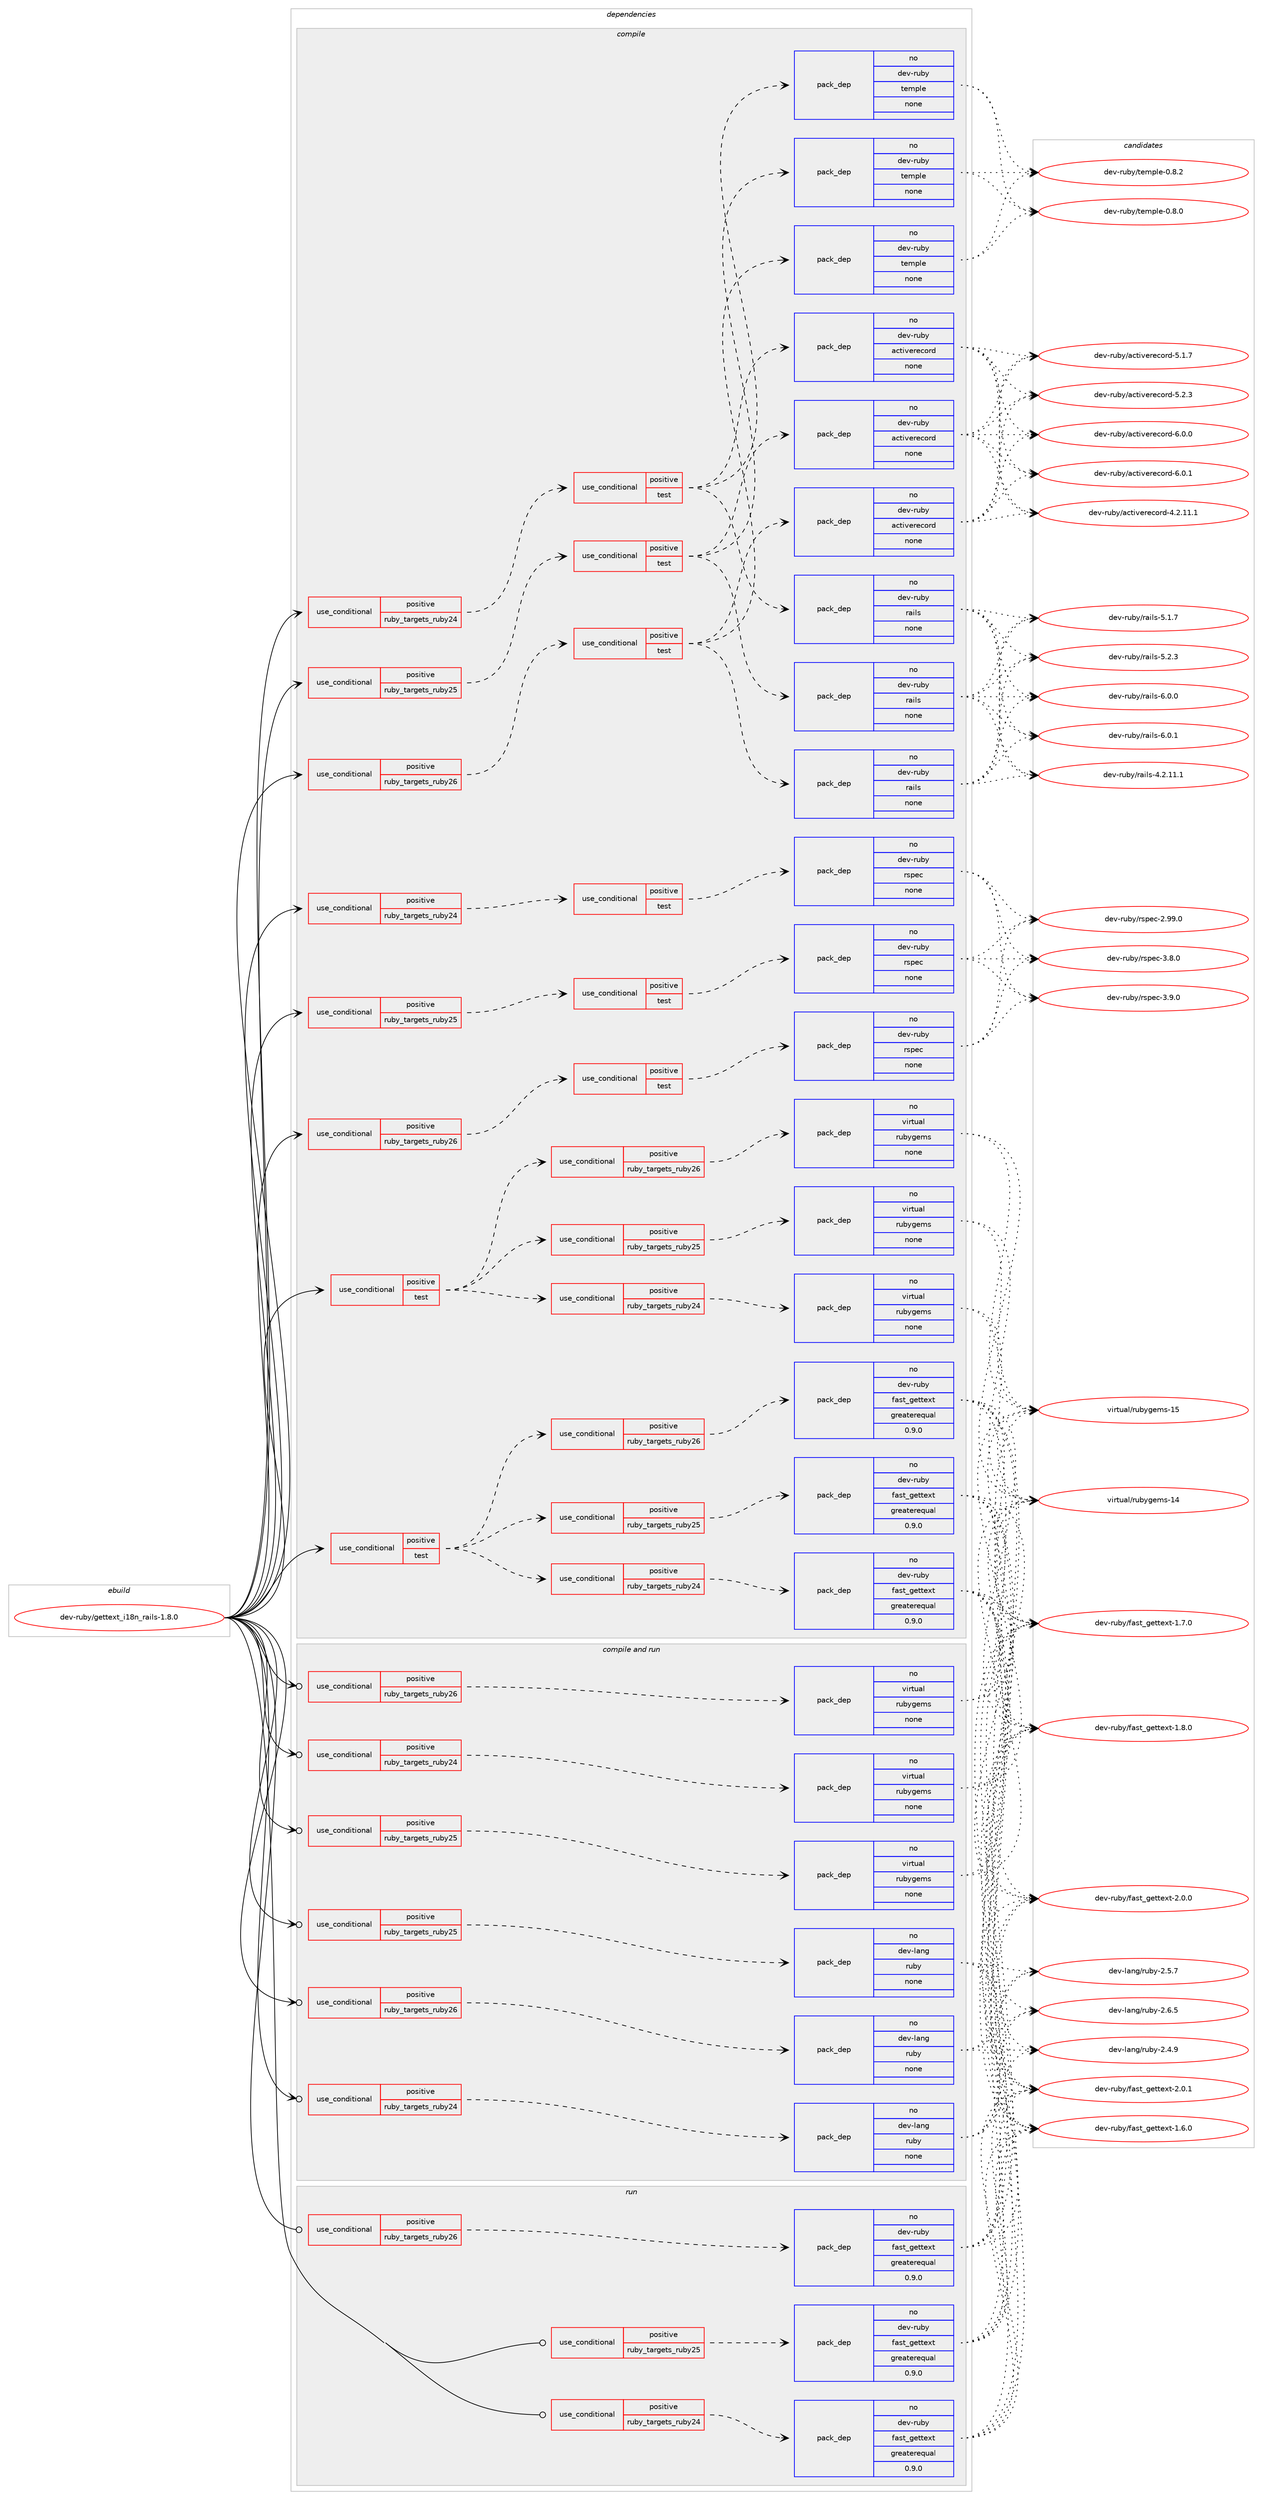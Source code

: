 digraph prolog {

# *************
# Graph options
# *************

newrank=true;
concentrate=true;
compound=true;
graph [rankdir=LR,fontname=Helvetica,fontsize=10,ranksep=1.5];#, ranksep=2.5, nodesep=0.2];
edge  [arrowhead=vee];
node  [fontname=Helvetica,fontsize=10];

# **********
# The ebuild
# **********

subgraph cluster_leftcol {
color=gray;
rank=same;
label=<<i>ebuild</i>>;
id [label="dev-ruby/gettext_i18n_rails-1.8.0", color=red, width=4, href="../dev-ruby/gettext_i18n_rails-1.8.0.svg"];
}

# ****************
# The dependencies
# ****************

subgraph cluster_midcol {
color=gray;
label=<<i>dependencies</i>>;
subgraph cluster_compile {
fillcolor="#eeeeee";
style=filled;
label=<<i>compile</i>>;
subgraph cond163811 {
dependency688033 [label=<<TABLE BORDER="0" CELLBORDER="1" CELLSPACING="0" CELLPADDING="4"><TR><TD ROWSPAN="3" CELLPADDING="10">use_conditional</TD></TR><TR><TD>positive</TD></TR><TR><TD>ruby_targets_ruby24</TD></TR></TABLE>>, shape=none, color=red];
subgraph cond163812 {
dependency688034 [label=<<TABLE BORDER="0" CELLBORDER="1" CELLSPACING="0" CELLPADDING="4"><TR><TD ROWSPAN="3" CELLPADDING="10">use_conditional</TD></TR><TR><TD>positive</TD></TR><TR><TD>test</TD></TR></TABLE>>, shape=none, color=red];
subgraph pack512255 {
dependency688035 [label=<<TABLE BORDER="0" CELLBORDER="1" CELLSPACING="0" CELLPADDING="4" WIDTH="220"><TR><TD ROWSPAN="6" CELLPADDING="30">pack_dep</TD></TR><TR><TD WIDTH="110">no</TD></TR><TR><TD>dev-ruby</TD></TR><TR><TD>rails</TD></TR><TR><TD>none</TD></TR><TR><TD></TD></TR></TABLE>>, shape=none, color=blue];
}
dependency688034:e -> dependency688035:w [weight=20,style="dashed",arrowhead="vee"];
subgraph pack512256 {
dependency688036 [label=<<TABLE BORDER="0" CELLBORDER="1" CELLSPACING="0" CELLPADDING="4" WIDTH="220"><TR><TD ROWSPAN="6" CELLPADDING="30">pack_dep</TD></TR><TR><TD WIDTH="110">no</TD></TR><TR><TD>dev-ruby</TD></TR><TR><TD>activerecord</TD></TR><TR><TD>none</TD></TR><TR><TD></TD></TR></TABLE>>, shape=none, color=blue];
}
dependency688034:e -> dependency688036:w [weight=20,style="dashed",arrowhead="vee"];
subgraph pack512257 {
dependency688037 [label=<<TABLE BORDER="0" CELLBORDER="1" CELLSPACING="0" CELLPADDING="4" WIDTH="220"><TR><TD ROWSPAN="6" CELLPADDING="30">pack_dep</TD></TR><TR><TD WIDTH="110">no</TD></TR><TR><TD>dev-ruby</TD></TR><TR><TD>temple</TD></TR><TR><TD>none</TD></TR><TR><TD></TD></TR></TABLE>>, shape=none, color=blue];
}
dependency688034:e -> dependency688037:w [weight=20,style="dashed",arrowhead="vee"];
}
dependency688033:e -> dependency688034:w [weight=20,style="dashed",arrowhead="vee"];
}
id:e -> dependency688033:w [weight=20,style="solid",arrowhead="vee"];
subgraph cond163813 {
dependency688038 [label=<<TABLE BORDER="0" CELLBORDER="1" CELLSPACING="0" CELLPADDING="4"><TR><TD ROWSPAN="3" CELLPADDING="10">use_conditional</TD></TR><TR><TD>positive</TD></TR><TR><TD>ruby_targets_ruby24</TD></TR></TABLE>>, shape=none, color=red];
subgraph cond163814 {
dependency688039 [label=<<TABLE BORDER="0" CELLBORDER="1" CELLSPACING="0" CELLPADDING="4"><TR><TD ROWSPAN="3" CELLPADDING="10">use_conditional</TD></TR><TR><TD>positive</TD></TR><TR><TD>test</TD></TR></TABLE>>, shape=none, color=red];
subgraph pack512258 {
dependency688040 [label=<<TABLE BORDER="0" CELLBORDER="1" CELLSPACING="0" CELLPADDING="4" WIDTH="220"><TR><TD ROWSPAN="6" CELLPADDING="30">pack_dep</TD></TR><TR><TD WIDTH="110">no</TD></TR><TR><TD>dev-ruby</TD></TR><TR><TD>rspec</TD></TR><TR><TD>none</TD></TR><TR><TD></TD></TR></TABLE>>, shape=none, color=blue];
}
dependency688039:e -> dependency688040:w [weight=20,style="dashed",arrowhead="vee"];
}
dependency688038:e -> dependency688039:w [weight=20,style="dashed",arrowhead="vee"];
}
id:e -> dependency688038:w [weight=20,style="solid",arrowhead="vee"];
subgraph cond163815 {
dependency688041 [label=<<TABLE BORDER="0" CELLBORDER="1" CELLSPACING="0" CELLPADDING="4"><TR><TD ROWSPAN="3" CELLPADDING="10">use_conditional</TD></TR><TR><TD>positive</TD></TR><TR><TD>ruby_targets_ruby25</TD></TR></TABLE>>, shape=none, color=red];
subgraph cond163816 {
dependency688042 [label=<<TABLE BORDER="0" CELLBORDER="1" CELLSPACING="0" CELLPADDING="4"><TR><TD ROWSPAN="3" CELLPADDING="10">use_conditional</TD></TR><TR><TD>positive</TD></TR><TR><TD>test</TD></TR></TABLE>>, shape=none, color=red];
subgraph pack512259 {
dependency688043 [label=<<TABLE BORDER="0" CELLBORDER="1" CELLSPACING="0" CELLPADDING="4" WIDTH="220"><TR><TD ROWSPAN="6" CELLPADDING="30">pack_dep</TD></TR><TR><TD WIDTH="110">no</TD></TR><TR><TD>dev-ruby</TD></TR><TR><TD>rails</TD></TR><TR><TD>none</TD></TR><TR><TD></TD></TR></TABLE>>, shape=none, color=blue];
}
dependency688042:e -> dependency688043:w [weight=20,style="dashed",arrowhead="vee"];
subgraph pack512260 {
dependency688044 [label=<<TABLE BORDER="0" CELLBORDER="1" CELLSPACING="0" CELLPADDING="4" WIDTH="220"><TR><TD ROWSPAN="6" CELLPADDING="30">pack_dep</TD></TR><TR><TD WIDTH="110">no</TD></TR><TR><TD>dev-ruby</TD></TR><TR><TD>activerecord</TD></TR><TR><TD>none</TD></TR><TR><TD></TD></TR></TABLE>>, shape=none, color=blue];
}
dependency688042:e -> dependency688044:w [weight=20,style="dashed",arrowhead="vee"];
subgraph pack512261 {
dependency688045 [label=<<TABLE BORDER="0" CELLBORDER="1" CELLSPACING="0" CELLPADDING="4" WIDTH="220"><TR><TD ROWSPAN="6" CELLPADDING="30">pack_dep</TD></TR><TR><TD WIDTH="110">no</TD></TR><TR><TD>dev-ruby</TD></TR><TR><TD>temple</TD></TR><TR><TD>none</TD></TR><TR><TD></TD></TR></TABLE>>, shape=none, color=blue];
}
dependency688042:e -> dependency688045:w [weight=20,style="dashed",arrowhead="vee"];
}
dependency688041:e -> dependency688042:w [weight=20,style="dashed",arrowhead="vee"];
}
id:e -> dependency688041:w [weight=20,style="solid",arrowhead="vee"];
subgraph cond163817 {
dependency688046 [label=<<TABLE BORDER="0" CELLBORDER="1" CELLSPACING="0" CELLPADDING="4"><TR><TD ROWSPAN="3" CELLPADDING="10">use_conditional</TD></TR><TR><TD>positive</TD></TR><TR><TD>ruby_targets_ruby25</TD></TR></TABLE>>, shape=none, color=red];
subgraph cond163818 {
dependency688047 [label=<<TABLE BORDER="0" CELLBORDER="1" CELLSPACING="0" CELLPADDING="4"><TR><TD ROWSPAN="3" CELLPADDING="10">use_conditional</TD></TR><TR><TD>positive</TD></TR><TR><TD>test</TD></TR></TABLE>>, shape=none, color=red];
subgraph pack512262 {
dependency688048 [label=<<TABLE BORDER="0" CELLBORDER="1" CELLSPACING="0" CELLPADDING="4" WIDTH="220"><TR><TD ROWSPAN="6" CELLPADDING="30">pack_dep</TD></TR><TR><TD WIDTH="110">no</TD></TR><TR><TD>dev-ruby</TD></TR><TR><TD>rspec</TD></TR><TR><TD>none</TD></TR><TR><TD></TD></TR></TABLE>>, shape=none, color=blue];
}
dependency688047:e -> dependency688048:w [weight=20,style="dashed",arrowhead="vee"];
}
dependency688046:e -> dependency688047:w [weight=20,style="dashed",arrowhead="vee"];
}
id:e -> dependency688046:w [weight=20,style="solid",arrowhead="vee"];
subgraph cond163819 {
dependency688049 [label=<<TABLE BORDER="0" CELLBORDER="1" CELLSPACING="0" CELLPADDING="4"><TR><TD ROWSPAN="3" CELLPADDING="10">use_conditional</TD></TR><TR><TD>positive</TD></TR><TR><TD>ruby_targets_ruby26</TD></TR></TABLE>>, shape=none, color=red];
subgraph cond163820 {
dependency688050 [label=<<TABLE BORDER="0" CELLBORDER="1" CELLSPACING="0" CELLPADDING="4"><TR><TD ROWSPAN="3" CELLPADDING="10">use_conditional</TD></TR><TR><TD>positive</TD></TR><TR><TD>test</TD></TR></TABLE>>, shape=none, color=red];
subgraph pack512263 {
dependency688051 [label=<<TABLE BORDER="0" CELLBORDER="1" CELLSPACING="0" CELLPADDING="4" WIDTH="220"><TR><TD ROWSPAN="6" CELLPADDING="30">pack_dep</TD></TR><TR><TD WIDTH="110">no</TD></TR><TR><TD>dev-ruby</TD></TR><TR><TD>rails</TD></TR><TR><TD>none</TD></TR><TR><TD></TD></TR></TABLE>>, shape=none, color=blue];
}
dependency688050:e -> dependency688051:w [weight=20,style="dashed",arrowhead="vee"];
subgraph pack512264 {
dependency688052 [label=<<TABLE BORDER="0" CELLBORDER="1" CELLSPACING="0" CELLPADDING="4" WIDTH="220"><TR><TD ROWSPAN="6" CELLPADDING="30">pack_dep</TD></TR><TR><TD WIDTH="110">no</TD></TR><TR><TD>dev-ruby</TD></TR><TR><TD>activerecord</TD></TR><TR><TD>none</TD></TR><TR><TD></TD></TR></TABLE>>, shape=none, color=blue];
}
dependency688050:e -> dependency688052:w [weight=20,style="dashed",arrowhead="vee"];
subgraph pack512265 {
dependency688053 [label=<<TABLE BORDER="0" CELLBORDER="1" CELLSPACING="0" CELLPADDING="4" WIDTH="220"><TR><TD ROWSPAN="6" CELLPADDING="30">pack_dep</TD></TR><TR><TD WIDTH="110">no</TD></TR><TR><TD>dev-ruby</TD></TR><TR><TD>temple</TD></TR><TR><TD>none</TD></TR><TR><TD></TD></TR></TABLE>>, shape=none, color=blue];
}
dependency688050:e -> dependency688053:w [weight=20,style="dashed",arrowhead="vee"];
}
dependency688049:e -> dependency688050:w [weight=20,style="dashed",arrowhead="vee"];
}
id:e -> dependency688049:w [weight=20,style="solid",arrowhead="vee"];
subgraph cond163821 {
dependency688054 [label=<<TABLE BORDER="0" CELLBORDER="1" CELLSPACING="0" CELLPADDING="4"><TR><TD ROWSPAN="3" CELLPADDING="10">use_conditional</TD></TR><TR><TD>positive</TD></TR><TR><TD>ruby_targets_ruby26</TD></TR></TABLE>>, shape=none, color=red];
subgraph cond163822 {
dependency688055 [label=<<TABLE BORDER="0" CELLBORDER="1" CELLSPACING="0" CELLPADDING="4"><TR><TD ROWSPAN="3" CELLPADDING="10">use_conditional</TD></TR><TR><TD>positive</TD></TR><TR><TD>test</TD></TR></TABLE>>, shape=none, color=red];
subgraph pack512266 {
dependency688056 [label=<<TABLE BORDER="0" CELLBORDER="1" CELLSPACING="0" CELLPADDING="4" WIDTH="220"><TR><TD ROWSPAN="6" CELLPADDING="30">pack_dep</TD></TR><TR><TD WIDTH="110">no</TD></TR><TR><TD>dev-ruby</TD></TR><TR><TD>rspec</TD></TR><TR><TD>none</TD></TR><TR><TD></TD></TR></TABLE>>, shape=none, color=blue];
}
dependency688055:e -> dependency688056:w [weight=20,style="dashed",arrowhead="vee"];
}
dependency688054:e -> dependency688055:w [weight=20,style="dashed",arrowhead="vee"];
}
id:e -> dependency688054:w [weight=20,style="solid",arrowhead="vee"];
subgraph cond163823 {
dependency688057 [label=<<TABLE BORDER="0" CELLBORDER="1" CELLSPACING="0" CELLPADDING="4"><TR><TD ROWSPAN="3" CELLPADDING="10">use_conditional</TD></TR><TR><TD>positive</TD></TR><TR><TD>test</TD></TR></TABLE>>, shape=none, color=red];
subgraph cond163824 {
dependency688058 [label=<<TABLE BORDER="0" CELLBORDER="1" CELLSPACING="0" CELLPADDING="4"><TR><TD ROWSPAN="3" CELLPADDING="10">use_conditional</TD></TR><TR><TD>positive</TD></TR><TR><TD>ruby_targets_ruby24</TD></TR></TABLE>>, shape=none, color=red];
subgraph pack512267 {
dependency688059 [label=<<TABLE BORDER="0" CELLBORDER="1" CELLSPACING="0" CELLPADDING="4" WIDTH="220"><TR><TD ROWSPAN="6" CELLPADDING="30">pack_dep</TD></TR><TR><TD WIDTH="110">no</TD></TR><TR><TD>dev-ruby</TD></TR><TR><TD>fast_gettext</TD></TR><TR><TD>greaterequal</TD></TR><TR><TD>0.9.0</TD></TR></TABLE>>, shape=none, color=blue];
}
dependency688058:e -> dependency688059:w [weight=20,style="dashed",arrowhead="vee"];
}
dependency688057:e -> dependency688058:w [weight=20,style="dashed",arrowhead="vee"];
subgraph cond163825 {
dependency688060 [label=<<TABLE BORDER="0" CELLBORDER="1" CELLSPACING="0" CELLPADDING="4"><TR><TD ROWSPAN="3" CELLPADDING="10">use_conditional</TD></TR><TR><TD>positive</TD></TR><TR><TD>ruby_targets_ruby25</TD></TR></TABLE>>, shape=none, color=red];
subgraph pack512268 {
dependency688061 [label=<<TABLE BORDER="0" CELLBORDER="1" CELLSPACING="0" CELLPADDING="4" WIDTH="220"><TR><TD ROWSPAN="6" CELLPADDING="30">pack_dep</TD></TR><TR><TD WIDTH="110">no</TD></TR><TR><TD>dev-ruby</TD></TR><TR><TD>fast_gettext</TD></TR><TR><TD>greaterequal</TD></TR><TR><TD>0.9.0</TD></TR></TABLE>>, shape=none, color=blue];
}
dependency688060:e -> dependency688061:w [weight=20,style="dashed",arrowhead="vee"];
}
dependency688057:e -> dependency688060:w [weight=20,style="dashed",arrowhead="vee"];
subgraph cond163826 {
dependency688062 [label=<<TABLE BORDER="0" CELLBORDER="1" CELLSPACING="0" CELLPADDING="4"><TR><TD ROWSPAN="3" CELLPADDING="10">use_conditional</TD></TR><TR><TD>positive</TD></TR><TR><TD>ruby_targets_ruby26</TD></TR></TABLE>>, shape=none, color=red];
subgraph pack512269 {
dependency688063 [label=<<TABLE BORDER="0" CELLBORDER="1" CELLSPACING="0" CELLPADDING="4" WIDTH="220"><TR><TD ROWSPAN="6" CELLPADDING="30">pack_dep</TD></TR><TR><TD WIDTH="110">no</TD></TR><TR><TD>dev-ruby</TD></TR><TR><TD>fast_gettext</TD></TR><TR><TD>greaterequal</TD></TR><TR><TD>0.9.0</TD></TR></TABLE>>, shape=none, color=blue];
}
dependency688062:e -> dependency688063:w [weight=20,style="dashed",arrowhead="vee"];
}
dependency688057:e -> dependency688062:w [weight=20,style="dashed",arrowhead="vee"];
}
id:e -> dependency688057:w [weight=20,style="solid",arrowhead="vee"];
subgraph cond163827 {
dependency688064 [label=<<TABLE BORDER="0" CELLBORDER="1" CELLSPACING="0" CELLPADDING="4"><TR><TD ROWSPAN="3" CELLPADDING="10">use_conditional</TD></TR><TR><TD>positive</TD></TR><TR><TD>test</TD></TR></TABLE>>, shape=none, color=red];
subgraph cond163828 {
dependency688065 [label=<<TABLE BORDER="0" CELLBORDER="1" CELLSPACING="0" CELLPADDING="4"><TR><TD ROWSPAN="3" CELLPADDING="10">use_conditional</TD></TR><TR><TD>positive</TD></TR><TR><TD>ruby_targets_ruby24</TD></TR></TABLE>>, shape=none, color=red];
subgraph pack512270 {
dependency688066 [label=<<TABLE BORDER="0" CELLBORDER="1" CELLSPACING="0" CELLPADDING="4" WIDTH="220"><TR><TD ROWSPAN="6" CELLPADDING="30">pack_dep</TD></TR><TR><TD WIDTH="110">no</TD></TR><TR><TD>virtual</TD></TR><TR><TD>rubygems</TD></TR><TR><TD>none</TD></TR><TR><TD></TD></TR></TABLE>>, shape=none, color=blue];
}
dependency688065:e -> dependency688066:w [weight=20,style="dashed",arrowhead="vee"];
}
dependency688064:e -> dependency688065:w [weight=20,style="dashed",arrowhead="vee"];
subgraph cond163829 {
dependency688067 [label=<<TABLE BORDER="0" CELLBORDER="1" CELLSPACING="0" CELLPADDING="4"><TR><TD ROWSPAN="3" CELLPADDING="10">use_conditional</TD></TR><TR><TD>positive</TD></TR><TR><TD>ruby_targets_ruby25</TD></TR></TABLE>>, shape=none, color=red];
subgraph pack512271 {
dependency688068 [label=<<TABLE BORDER="0" CELLBORDER="1" CELLSPACING="0" CELLPADDING="4" WIDTH="220"><TR><TD ROWSPAN="6" CELLPADDING="30">pack_dep</TD></TR><TR><TD WIDTH="110">no</TD></TR><TR><TD>virtual</TD></TR><TR><TD>rubygems</TD></TR><TR><TD>none</TD></TR><TR><TD></TD></TR></TABLE>>, shape=none, color=blue];
}
dependency688067:e -> dependency688068:w [weight=20,style="dashed",arrowhead="vee"];
}
dependency688064:e -> dependency688067:w [weight=20,style="dashed",arrowhead="vee"];
subgraph cond163830 {
dependency688069 [label=<<TABLE BORDER="0" CELLBORDER="1" CELLSPACING="0" CELLPADDING="4"><TR><TD ROWSPAN="3" CELLPADDING="10">use_conditional</TD></TR><TR><TD>positive</TD></TR><TR><TD>ruby_targets_ruby26</TD></TR></TABLE>>, shape=none, color=red];
subgraph pack512272 {
dependency688070 [label=<<TABLE BORDER="0" CELLBORDER="1" CELLSPACING="0" CELLPADDING="4" WIDTH="220"><TR><TD ROWSPAN="6" CELLPADDING="30">pack_dep</TD></TR><TR><TD WIDTH="110">no</TD></TR><TR><TD>virtual</TD></TR><TR><TD>rubygems</TD></TR><TR><TD>none</TD></TR><TR><TD></TD></TR></TABLE>>, shape=none, color=blue];
}
dependency688069:e -> dependency688070:w [weight=20,style="dashed",arrowhead="vee"];
}
dependency688064:e -> dependency688069:w [weight=20,style="dashed",arrowhead="vee"];
}
id:e -> dependency688064:w [weight=20,style="solid",arrowhead="vee"];
}
subgraph cluster_compileandrun {
fillcolor="#eeeeee";
style=filled;
label=<<i>compile and run</i>>;
subgraph cond163831 {
dependency688071 [label=<<TABLE BORDER="0" CELLBORDER="1" CELLSPACING="0" CELLPADDING="4"><TR><TD ROWSPAN="3" CELLPADDING="10">use_conditional</TD></TR><TR><TD>positive</TD></TR><TR><TD>ruby_targets_ruby24</TD></TR></TABLE>>, shape=none, color=red];
subgraph pack512273 {
dependency688072 [label=<<TABLE BORDER="0" CELLBORDER="1" CELLSPACING="0" CELLPADDING="4" WIDTH="220"><TR><TD ROWSPAN="6" CELLPADDING="30">pack_dep</TD></TR><TR><TD WIDTH="110">no</TD></TR><TR><TD>dev-lang</TD></TR><TR><TD>ruby</TD></TR><TR><TD>none</TD></TR><TR><TD></TD></TR></TABLE>>, shape=none, color=blue];
}
dependency688071:e -> dependency688072:w [weight=20,style="dashed",arrowhead="vee"];
}
id:e -> dependency688071:w [weight=20,style="solid",arrowhead="odotvee"];
subgraph cond163832 {
dependency688073 [label=<<TABLE BORDER="0" CELLBORDER="1" CELLSPACING="0" CELLPADDING="4"><TR><TD ROWSPAN="3" CELLPADDING="10">use_conditional</TD></TR><TR><TD>positive</TD></TR><TR><TD>ruby_targets_ruby24</TD></TR></TABLE>>, shape=none, color=red];
subgraph pack512274 {
dependency688074 [label=<<TABLE BORDER="0" CELLBORDER="1" CELLSPACING="0" CELLPADDING="4" WIDTH="220"><TR><TD ROWSPAN="6" CELLPADDING="30">pack_dep</TD></TR><TR><TD WIDTH="110">no</TD></TR><TR><TD>virtual</TD></TR><TR><TD>rubygems</TD></TR><TR><TD>none</TD></TR><TR><TD></TD></TR></TABLE>>, shape=none, color=blue];
}
dependency688073:e -> dependency688074:w [weight=20,style="dashed",arrowhead="vee"];
}
id:e -> dependency688073:w [weight=20,style="solid",arrowhead="odotvee"];
subgraph cond163833 {
dependency688075 [label=<<TABLE BORDER="0" CELLBORDER="1" CELLSPACING="0" CELLPADDING="4"><TR><TD ROWSPAN="3" CELLPADDING="10">use_conditional</TD></TR><TR><TD>positive</TD></TR><TR><TD>ruby_targets_ruby25</TD></TR></TABLE>>, shape=none, color=red];
subgraph pack512275 {
dependency688076 [label=<<TABLE BORDER="0" CELLBORDER="1" CELLSPACING="0" CELLPADDING="4" WIDTH="220"><TR><TD ROWSPAN="6" CELLPADDING="30">pack_dep</TD></TR><TR><TD WIDTH="110">no</TD></TR><TR><TD>dev-lang</TD></TR><TR><TD>ruby</TD></TR><TR><TD>none</TD></TR><TR><TD></TD></TR></TABLE>>, shape=none, color=blue];
}
dependency688075:e -> dependency688076:w [weight=20,style="dashed",arrowhead="vee"];
}
id:e -> dependency688075:w [weight=20,style="solid",arrowhead="odotvee"];
subgraph cond163834 {
dependency688077 [label=<<TABLE BORDER="0" CELLBORDER="1" CELLSPACING="0" CELLPADDING="4"><TR><TD ROWSPAN="3" CELLPADDING="10">use_conditional</TD></TR><TR><TD>positive</TD></TR><TR><TD>ruby_targets_ruby25</TD></TR></TABLE>>, shape=none, color=red];
subgraph pack512276 {
dependency688078 [label=<<TABLE BORDER="0" CELLBORDER="1" CELLSPACING="0" CELLPADDING="4" WIDTH="220"><TR><TD ROWSPAN="6" CELLPADDING="30">pack_dep</TD></TR><TR><TD WIDTH="110">no</TD></TR><TR><TD>virtual</TD></TR><TR><TD>rubygems</TD></TR><TR><TD>none</TD></TR><TR><TD></TD></TR></TABLE>>, shape=none, color=blue];
}
dependency688077:e -> dependency688078:w [weight=20,style="dashed",arrowhead="vee"];
}
id:e -> dependency688077:w [weight=20,style="solid",arrowhead="odotvee"];
subgraph cond163835 {
dependency688079 [label=<<TABLE BORDER="0" CELLBORDER="1" CELLSPACING="0" CELLPADDING="4"><TR><TD ROWSPAN="3" CELLPADDING="10">use_conditional</TD></TR><TR><TD>positive</TD></TR><TR><TD>ruby_targets_ruby26</TD></TR></TABLE>>, shape=none, color=red];
subgraph pack512277 {
dependency688080 [label=<<TABLE BORDER="0" CELLBORDER="1" CELLSPACING="0" CELLPADDING="4" WIDTH="220"><TR><TD ROWSPAN="6" CELLPADDING="30">pack_dep</TD></TR><TR><TD WIDTH="110">no</TD></TR><TR><TD>dev-lang</TD></TR><TR><TD>ruby</TD></TR><TR><TD>none</TD></TR><TR><TD></TD></TR></TABLE>>, shape=none, color=blue];
}
dependency688079:e -> dependency688080:w [weight=20,style="dashed",arrowhead="vee"];
}
id:e -> dependency688079:w [weight=20,style="solid",arrowhead="odotvee"];
subgraph cond163836 {
dependency688081 [label=<<TABLE BORDER="0" CELLBORDER="1" CELLSPACING="0" CELLPADDING="4"><TR><TD ROWSPAN="3" CELLPADDING="10">use_conditional</TD></TR><TR><TD>positive</TD></TR><TR><TD>ruby_targets_ruby26</TD></TR></TABLE>>, shape=none, color=red];
subgraph pack512278 {
dependency688082 [label=<<TABLE BORDER="0" CELLBORDER="1" CELLSPACING="0" CELLPADDING="4" WIDTH="220"><TR><TD ROWSPAN="6" CELLPADDING="30">pack_dep</TD></TR><TR><TD WIDTH="110">no</TD></TR><TR><TD>virtual</TD></TR><TR><TD>rubygems</TD></TR><TR><TD>none</TD></TR><TR><TD></TD></TR></TABLE>>, shape=none, color=blue];
}
dependency688081:e -> dependency688082:w [weight=20,style="dashed",arrowhead="vee"];
}
id:e -> dependency688081:w [weight=20,style="solid",arrowhead="odotvee"];
}
subgraph cluster_run {
fillcolor="#eeeeee";
style=filled;
label=<<i>run</i>>;
subgraph cond163837 {
dependency688083 [label=<<TABLE BORDER="0" CELLBORDER="1" CELLSPACING="0" CELLPADDING="4"><TR><TD ROWSPAN="3" CELLPADDING="10">use_conditional</TD></TR><TR><TD>positive</TD></TR><TR><TD>ruby_targets_ruby24</TD></TR></TABLE>>, shape=none, color=red];
subgraph pack512279 {
dependency688084 [label=<<TABLE BORDER="0" CELLBORDER="1" CELLSPACING="0" CELLPADDING="4" WIDTH="220"><TR><TD ROWSPAN="6" CELLPADDING="30">pack_dep</TD></TR><TR><TD WIDTH="110">no</TD></TR><TR><TD>dev-ruby</TD></TR><TR><TD>fast_gettext</TD></TR><TR><TD>greaterequal</TD></TR><TR><TD>0.9.0</TD></TR></TABLE>>, shape=none, color=blue];
}
dependency688083:e -> dependency688084:w [weight=20,style="dashed",arrowhead="vee"];
}
id:e -> dependency688083:w [weight=20,style="solid",arrowhead="odot"];
subgraph cond163838 {
dependency688085 [label=<<TABLE BORDER="0" CELLBORDER="1" CELLSPACING="0" CELLPADDING="4"><TR><TD ROWSPAN="3" CELLPADDING="10">use_conditional</TD></TR><TR><TD>positive</TD></TR><TR><TD>ruby_targets_ruby25</TD></TR></TABLE>>, shape=none, color=red];
subgraph pack512280 {
dependency688086 [label=<<TABLE BORDER="0" CELLBORDER="1" CELLSPACING="0" CELLPADDING="4" WIDTH="220"><TR><TD ROWSPAN="6" CELLPADDING="30">pack_dep</TD></TR><TR><TD WIDTH="110">no</TD></TR><TR><TD>dev-ruby</TD></TR><TR><TD>fast_gettext</TD></TR><TR><TD>greaterequal</TD></TR><TR><TD>0.9.0</TD></TR></TABLE>>, shape=none, color=blue];
}
dependency688085:e -> dependency688086:w [weight=20,style="dashed",arrowhead="vee"];
}
id:e -> dependency688085:w [weight=20,style="solid",arrowhead="odot"];
subgraph cond163839 {
dependency688087 [label=<<TABLE BORDER="0" CELLBORDER="1" CELLSPACING="0" CELLPADDING="4"><TR><TD ROWSPAN="3" CELLPADDING="10">use_conditional</TD></TR><TR><TD>positive</TD></TR><TR><TD>ruby_targets_ruby26</TD></TR></TABLE>>, shape=none, color=red];
subgraph pack512281 {
dependency688088 [label=<<TABLE BORDER="0" CELLBORDER="1" CELLSPACING="0" CELLPADDING="4" WIDTH="220"><TR><TD ROWSPAN="6" CELLPADDING="30">pack_dep</TD></TR><TR><TD WIDTH="110">no</TD></TR><TR><TD>dev-ruby</TD></TR><TR><TD>fast_gettext</TD></TR><TR><TD>greaterequal</TD></TR><TR><TD>0.9.0</TD></TR></TABLE>>, shape=none, color=blue];
}
dependency688087:e -> dependency688088:w [weight=20,style="dashed",arrowhead="vee"];
}
id:e -> dependency688087:w [weight=20,style="solid",arrowhead="odot"];
}
}

# **************
# The candidates
# **************

subgraph cluster_choices {
rank=same;
color=gray;
label=<<i>candidates</i>>;

subgraph choice512255 {
color=black;
nodesep=1;
choice10010111845114117981214711497105108115455246504649494649 [label="dev-ruby/rails-4.2.11.1", color=red, width=4,href="../dev-ruby/rails-4.2.11.1.svg"];
choice10010111845114117981214711497105108115455346494655 [label="dev-ruby/rails-5.1.7", color=red, width=4,href="../dev-ruby/rails-5.1.7.svg"];
choice10010111845114117981214711497105108115455346504651 [label="dev-ruby/rails-5.2.3", color=red, width=4,href="../dev-ruby/rails-5.2.3.svg"];
choice10010111845114117981214711497105108115455446484648 [label="dev-ruby/rails-6.0.0", color=red, width=4,href="../dev-ruby/rails-6.0.0.svg"];
choice10010111845114117981214711497105108115455446484649 [label="dev-ruby/rails-6.0.1", color=red, width=4,href="../dev-ruby/rails-6.0.1.svg"];
dependency688035:e -> choice10010111845114117981214711497105108115455246504649494649:w [style=dotted,weight="100"];
dependency688035:e -> choice10010111845114117981214711497105108115455346494655:w [style=dotted,weight="100"];
dependency688035:e -> choice10010111845114117981214711497105108115455346504651:w [style=dotted,weight="100"];
dependency688035:e -> choice10010111845114117981214711497105108115455446484648:w [style=dotted,weight="100"];
dependency688035:e -> choice10010111845114117981214711497105108115455446484649:w [style=dotted,weight="100"];
}
subgraph choice512256 {
color=black;
nodesep=1;
choice100101118451141179812147979911610511810111410199111114100455246504649494649 [label="dev-ruby/activerecord-4.2.11.1", color=red, width=4,href="../dev-ruby/activerecord-4.2.11.1.svg"];
choice100101118451141179812147979911610511810111410199111114100455346494655 [label="dev-ruby/activerecord-5.1.7", color=red, width=4,href="../dev-ruby/activerecord-5.1.7.svg"];
choice100101118451141179812147979911610511810111410199111114100455346504651 [label="dev-ruby/activerecord-5.2.3", color=red, width=4,href="../dev-ruby/activerecord-5.2.3.svg"];
choice100101118451141179812147979911610511810111410199111114100455446484648 [label="dev-ruby/activerecord-6.0.0", color=red, width=4,href="../dev-ruby/activerecord-6.0.0.svg"];
choice100101118451141179812147979911610511810111410199111114100455446484649 [label="dev-ruby/activerecord-6.0.1", color=red, width=4,href="../dev-ruby/activerecord-6.0.1.svg"];
dependency688036:e -> choice100101118451141179812147979911610511810111410199111114100455246504649494649:w [style=dotted,weight="100"];
dependency688036:e -> choice100101118451141179812147979911610511810111410199111114100455346494655:w [style=dotted,weight="100"];
dependency688036:e -> choice100101118451141179812147979911610511810111410199111114100455346504651:w [style=dotted,weight="100"];
dependency688036:e -> choice100101118451141179812147979911610511810111410199111114100455446484648:w [style=dotted,weight="100"];
dependency688036:e -> choice100101118451141179812147979911610511810111410199111114100455446484649:w [style=dotted,weight="100"];
}
subgraph choice512257 {
color=black;
nodesep=1;
choice100101118451141179812147116101109112108101454846564648 [label="dev-ruby/temple-0.8.0", color=red, width=4,href="../dev-ruby/temple-0.8.0.svg"];
choice100101118451141179812147116101109112108101454846564650 [label="dev-ruby/temple-0.8.2", color=red, width=4,href="../dev-ruby/temple-0.8.2.svg"];
dependency688037:e -> choice100101118451141179812147116101109112108101454846564648:w [style=dotted,weight="100"];
dependency688037:e -> choice100101118451141179812147116101109112108101454846564650:w [style=dotted,weight="100"];
}
subgraph choice512258 {
color=black;
nodesep=1;
choice1001011184511411798121471141151121019945504657574648 [label="dev-ruby/rspec-2.99.0", color=red, width=4,href="../dev-ruby/rspec-2.99.0.svg"];
choice10010111845114117981214711411511210199455146564648 [label="dev-ruby/rspec-3.8.0", color=red, width=4,href="../dev-ruby/rspec-3.8.0.svg"];
choice10010111845114117981214711411511210199455146574648 [label="dev-ruby/rspec-3.9.0", color=red, width=4,href="../dev-ruby/rspec-3.9.0.svg"];
dependency688040:e -> choice1001011184511411798121471141151121019945504657574648:w [style=dotted,weight="100"];
dependency688040:e -> choice10010111845114117981214711411511210199455146564648:w [style=dotted,weight="100"];
dependency688040:e -> choice10010111845114117981214711411511210199455146574648:w [style=dotted,weight="100"];
}
subgraph choice512259 {
color=black;
nodesep=1;
choice10010111845114117981214711497105108115455246504649494649 [label="dev-ruby/rails-4.2.11.1", color=red, width=4,href="../dev-ruby/rails-4.2.11.1.svg"];
choice10010111845114117981214711497105108115455346494655 [label="dev-ruby/rails-5.1.7", color=red, width=4,href="../dev-ruby/rails-5.1.7.svg"];
choice10010111845114117981214711497105108115455346504651 [label="dev-ruby/rails-5.2.3", color=red, width=4,href="../dev-ruby/rails-5.2.3.svg"];
choice10010111845114117981214711497105108115455446484648 [label="dev-ruby/rails-6.0.0", color=red, width=4,href="../dev-ruby/rails-6.0.0.svg"];
choice10010111845114117981214711497105108115455446484649 [label="dev-ruby/rails-6.0.1", color=red, width=4,href="../dev-ruby/rails-6.0.1.svg"];
dependency688043:e -> choice10010111845114117981214711497105108115455246504649494649:w [style=dotted,weight="100"];
dependency688043:e -> choice10010111845114117981214711497105108115455346494655:w [style=dotted,weight="100"];
dependency688043:e -> choice10010111845114117981214711497105108115455346504651:w [style=dotted,weight="100"];
dependency688043:e -> choice10010111845114117981214711497105108115455446484648:w [style=dotted,weight="100"];
dependency688043:e -> choice10010111845114117981214711497105108115455446484649:w [style=dotted,weight="100"];
}
subgraph choice512260 {
color=black;
nodesep=1;
choice100101118451141179812147979911610511810111410199111114100455246504649494649 [label="dev-ruby/activerecord-4.2.11.1", color=red, width=4,href="../dev-ruby/activerecord-4.2.11.1.svg"];
choice100101118451141179812147979911610511810111410199111114100455346494655 [label="dev-ruby/activerecord-5.1.7", color=red, width=4,href="../dev-ruby/activerecord-5.1.7.svg"];
choice100101118451141179812147979911610511810111410199111114100455346504651 [label="dev-ruby/activerecord-5.2.3", color=red, width=4,href="../dev-ruby/activerecord-5.2.3.svg"];
choice100101118451141179812147979911610511810111410199111114100455446484648 [label="dev-ruby/activerecord-6.0.0", color=red, width=4,href="../dev-ruby/activerecord-6.0.0.svg"];
choice100101118451141179812147979911610511810111410199111114100455446484649 [label="dev-ruby/activerecord-6.0.1", color=red, width=4,href="../dev-ruby/activerecord-6.0.1.svg"];
dependency688044:e -> choice100101118451141179812147979911610511810111410199111114100455246504649494649:w [style=dotted,weight="100"];
dependency688044:e -> choice100101118451141179812147979911610511810111410199111114100455346494655:w [style=dotted,weight="100"];
dependency688044:e -> choice100101118451141179812147979911610511810111410199111114100455346504651:w [style=dotted,weight="100"];
dependency688044:e -> choice100101118451141179812147979911610511810111410199111114100455446484648:w [style=dotted,weight="100"];
dependency688044:e -> choice100101118451141179812147979911610511810111410199111114100455446484649:w [style=dotted,weight="100"];
}
subgraph choice512261 {
color=black;
nodesep=1;
choice100101118451141179812147116101109112108101454846564648 [label="dev-ruby/temple-0.8.0", color=red, width=4,href="../dev-ruby/temple-0.8.0.svg"];
choice100101118451141179812147116101109112108101454846564650 [label="dev-ruby/temple-0.8.2", color=red, width=4,href="../dev-ruby/temple-0.8.2.svg"];
dependency688045:e -> choice100101118451141179812147116101109112108101454846564648:w [style=dotted,weight="100"];
dependency688045:e -> choice100101118451141179812147116101109112108101454846564650:w [style=dotted,weight="100"];
}
subgraph choice512262 {
color=black;
nodesep=1;
choice1001011184511411798121471141151121019945504657574648 [label="dev-ruby/rspec-2.99.0", color=red, width=4,href="../dev-ruby/rspec-2.99.0.svg"];
choice10010111845114117981214711411511210199455146564648 [label="dev-ruby/rspec-3.8.0", color=red, width=4,href="../dev-ruby/rspec-3.8.0.svg"];
choice10010111845114117981214711411511210199455146574648 [label="dev-ruby/rspec-3.9.0", color=red, width=4,href="../dev-ruby/rspec-3.9.0.svg"];
dependency688048:e -> choice1001011184511411798121471141151121019945504657574648:w [style=dotted,weight="100"];
dependency688048:e -> choice10010111845114117981214711411511210199455146564648:w [style=dotted,weight="100"];
dependency688048:e -> choice10010111845114117981214711411511210199455146574648:w [style=dotted,weight="100"];
}
subgraph choice512263 {
color=black;
nodesep=1;
choice10010111845114117981214711497105108115455246504649494649 [label="dev-ruby/rails-4.2.11.1", color=red, width=4,href="../dev-ruby/rails-4.2.11.1.svg"];
choice10010111845114117981214711497105108115455346494655 [label="dev-ruby/rails-5.1.7", color=red, width=4,href="../dev-ruby/rails-5.1.7.svg"];
choice10010111845114117981214711497105108115455346504651 [label="dev-ruby/rails-5.2.3", color=red, width=4,href="../dev-ruby/rails-5.2.3.svg"];
choice10010111845114117981214711497105108115455446484648 [label="dev-ruby/rails-6.0.0", color=red, width=4,href="../dev-ruby/rails-6.0.0.svg"];
choice10010111845114117981214711497105108115455446484649 [label="dev-ruby/rails-6.0.1", color=red, width=4,href="../dev-ruby/rails-6.0.1.svg"];
dependency688051:e -> choice10010111845114117981214711497105108115455246504649494649:w [style=dotted,weight="100"];
dependency688051:e -> choice10010111845114117981214711497105108115455346494655:w [style=dotted,weight="100"];
dependency688051:e -> choice10010111845114117981214711497105108115455346504651:w [style=dotted,weight="100"];
dependency688051:e -> choice10010111845114117981214711497105108115455446484648:w [style=dotted,weight="100"];
dependency688051:e -> choice10010111845114117981214711497105108115455446484649:w [style=dotted,weight="100"];
}
subgraph choice512264 {
color=black;
nodesep=1;
choice100101118451141179812147979911610511810111410199111114100455246504649494649 [label="dev-ruby/activerecord-4.2.11.1", color=red, width=4,href="../dev-ruby/activerecord-4.2.11.1.svg"];
choice100101118451141179812147979911610511810111410199111114100455346494655 [label="dev-ruby/activerecord-5.1.7", color=red, width=4,href="../dev-ruby/activerecord-5.1.7.svg"];
choice100101118451141179812147979911610511810111410199111114100455346504651 [label="dev-ruby/activerecord-5.2.3", color=red, width=4,href="../dev-ruby/activerecord-5.2.3.svg"];
choice100101118451141179812147979911610511810111410199111114100455446484648 [label="dev-ruby/activerecord-6.0.0", color=red, width=4,href="../dev-ruby/activerecord-6.0.0.svg"];
choice100101118451141179812147979911610511810111410199111114100455446484649 [label="dev-ruby/activerecord-6.0.1", color=red, width=4,href="../dev-ruby/activerecord-6.0.1.svg"];
dependency688052:e -> choice100101118451141179812147979911610511810111410199111114100455246504649494649:w [style=dotted,weight="100"];
dependency688052:e -> choice100101118451141179812147979911610511810111410199111114100455346494655:w [style=dotted,weight="100"];
dependency688052:e -> choice100101118451141179812147979911610511810111410199111114100455346504651:w [style=dotted,weight="100"];
dependency688052:e -> choice100101118451141179812147979911610511810111410199111114100455446484648:w [style=dotted,weight="100"];
dependency688052:e -> choice100101118451141179812147979911610511810111410199111114100455446484649:w [style=dotted,weight="100"];
}
subgraph choice512265 {
color=black;
nodesep=1;
choice100101118451141179812147116101109112108101454846564648 [label="dev-ruby/temple-0.8.0", color=red, width=4,href="../dev-ruby/temple-0.8.0.svg"];
choice100101118451141179812147116101109112108101454846564650 [label="dev-ruby/temple-0.8.2", color=red, width=4,href="../dev-ruby/temple-0.8.2.svg"];
dependency688053:e -> choice100101118451141179812147116101109112108101454846564648:w [style=dotted,weight="100"];
dependency688053:e -> choice100101118451141179812147116101109112108101454846564650:w [style=dotted,weight="100"];
}
subgraph choice512266 {
color=black;
nodesep=1;
choice1001011184511411798121471141151121019945504657574648 [label="dev-ruby/rspec-2.99.0", color=red, width=4,href="../dev-ruby/rspec-2.99.0.svg"];
choice10010111845114117981214711411511210199455146564648 [label="dev-ruby/rspec-3.8.0", color=red, width=4,href="../dev-ruby/rspec-3.8.0.svg"];
choice10010111845114117981214711411511210199455146574648 [label="dev-ruby/rspec-3.9.0", color=red, width=4,href="../dev-ruby/rspec-3.9.0.svg"];
dependency688056:e -> choice1001011184511411798121471141151121019945504657574648:w [style=dotted,weight="100"];
dependency688056:e -> choice10010111845114117981214711411511210199455146564648:w [style=dotted,weight="100"];
dependency688056:e -> choice10010111845114117981214711411511210199455146574648:w [style=dotted,weight="100"];
}
subgraph choice512267 {
color=black;
nodesep=1;
choice1001011184511411798121471029711511695103101116116101120116454946544648 [label="dev-ruby/fast_gettext-1.6.0", color=red, width=4,href="../dev-ruby/fast_gettext-1.6.0.svg"];
choice1001011184511411798121471029711511695103101116116101120116454946554648 [label="dev-ruby/fast_gettext-1.7.0", color=red, width=4,href="../dev-ruby/fast_gettext-1.7.0.svg"];
choice1001011184511411798121471029711511695103101116116101120116454946564648 [label="dev-ruby/fast_gettext-1.8.0", color=red, width=4,href="../dev-ruby/fast_gettext-1.8.0.svg"];
choice1001011184511411798121471029711511695103101116116101120116455046484648 [label="dev-ruby/fast_gettext-2.0.0", color=red, width=4,href="../dev-ruby/fast_gettext-2.0.0.svg"];
choice1001011184511411798121471029711511695103101116116101120116455046484649 [label="dev-ruby/fast_gettext-2.0.1", color=red, width=4,href="../dev-ruby/fast_gettext-2.0.1.svg"];
dependency688059:e -> choice1001011184511411798121471029711511695103101116116101120116454946544648:w [style=dotted,weight="100"];
dependency688059:e -> choice1001011184511411798121471029711511695103101116116101120116454946554648:w [style=dotted,weight="100"];
dependency688059:e -> choice1001011184511411798121471029711511695103101116116101120116454946564648:w [style=dotted,weight="100"];
dependency688059:e -> choice1001011184511411798121471029711511695103101116116101120116455046484648:w [style=dotted,weight="100"];
dependency688059:e -> choice1001011184511411798121471029711511695103101116116101120116455046484649:w [style=dotted,weight="100"];
}
subgraph choice512268 {
color=black;
nodesep=1;
choice1001011184511411798121471029711511695103101116116101120116454946544648 [label="dev-ruby/fast_gettext-1.6.0", color=red, width=4,href="../dev-ruby/fast_gettext-1.6.0.svg"];
choice1001011184511411798121471029711511695103101116116101120116454946554648 [label="dev-ruby/fast_gettext-1.7.0", color=red, width=4,href="../dev-ruby/fast_gettext-1.7.0.svg"];
choice1001011184511411798121471029711511695103101116116101120116454946564648 [label="dev-ruby/fast_gettext-1.8.0", color=red, width=4,href="../dev-ruby/fast_gettext-1.8.0.svg"];
choice1001011184511411798121471029711511695103101116116101120116455046484648 [label="dev-ruby/fast_gettext-2.0.0", color=red, width=4,href="../dev-ruby/fast_gettext-2.0.0.svg"];
choice1001011184511411798121471029711511695103101116116101120116455046484649 [label="dev-ruby/fast_gettext-2.0.1", color=red, width=4,href="../dev-ruby/fast_gettext-2.0.1.svg"];
dependency688061:e -> choice1001011184511411798121471029711511695103101116116101120116454946544648:w [style=dotted,weight="100"];
dependency688061:e -> choice1001011184511411798121471029711511695103101116116101120116454946554648:w [style=dotted,weight="100"];
dependency688061:e -> choice1001011184511411798121471029711511695103101116116101120116454946564648:w [style=dotted,weight="100"];
dependency688061:e -> choice1001011184511411798121471029711511695103101116116101120116455046484648:w [style=dotted,weight="100"];
dependency688061:e -> choice1001011184511411798121471029711511695103101116116101120116455046484649:w [style=dotted,weight="100"];
}
subgraph choice512269 {
color=black;
nodesep=1;
choice1001011184511411798121471029711511695103101116116101120116454946544648 [label="dev-ruby/fast_gettext-1.6.0", color=red, width=4,href="../dev-ruby/fast_gettext-1.6.0.svg"];
choice1001011184511411798121471029711511695103101116116101120116454946554648 [label="dev-ruby/fast_gettext-1.7.0", color=red, width=4,href="../dev-ruby/fast_gettext-1.7.0.svg"];
choice1001011184511411798121471029711511695103101116116101120116454946564648 [label="dev-ruby/fast_gettext-1.8.0", color=red, width=4,href="../dev-ruby/fast_gettext-1.8.0.svg"];
choice1001011184511411798121471029711511695103101116116101120116455046484648 [label="dev-ruby/fast_gettext-2.0.0", color=red, width=4,href="../dev-ruby/fast_gettext-2.0.0.svg"];
choice1001011184511411798121471029711511695103101116116101120116455046484649 [label="dev-ruby/fast_gettext-2.0.1", color=red, width=4,href="../dev-ruby/fast_gettext-2.0.1.svg"];
dependency688063:e -> choice1001011184511411798121471029711511695103101116116101120116454946544648:w [style=dotted,weight="100"];
dependency688063:e -> choice1001011184511411798121471029711511695103101116116101120116454946554648:w [style=dotted,weight="100"];
dependency688063:e -> choice1001011184511411798121471029711511695103101116116101120116454946564648:w [style=dotted,weight="100"];
dependency688063:e -> choice1001011184511411798121471029711511695103101116116101120116455046484648:w [style=dotted,weight="100"];
dependency688063:e -> choice1001011184511411798121471029711511695103101116116101120116455046484649:w [style=dotted,weight="100"];
}
subgraph choice512270 {
color=black;
nodesep=1;
choice118105114116117971084711411798121103101109115454952 [label="virtual/rubygems-14", color=red, width=4,href="../virtual/rubygems-14.svg"];
choice118105114116117971084711411798121103101109115454953 [label="virtual/rubygems-15", color=red, width=4,href="../virtual/rubygems-15.svg"];
dependency688066:e -> choice118105114116117971084711411798121103101109115454952:w [style=dotted,weight="100"];
dependency688066:e -> choice118105114116117971084711411798121103101109115454953:w [style=dotted,weight="100"];
}
subgraph choice512271 {
color=black;
nodesep=1;
choice118105114116117971084711411798121103101109115454952 [label="virtual/rubygems-14", color=red, width=4,href="../virtual/rubygems-14.svg"];
choice118105114116117971084711411798121103101109115454953 [label="virtual/rubygems-15", color=red, width=4,href="../virtual/rubygems-15.svg"];
dependency688068:e -> choice118105114116117971084711411798121103101109115454952:w [style=dotted,weight="100"];
dependency688068:e -> choice118105114116117971084711411798121103101109115454953:w [style=dotted,weight="100"];
}
subgraph choice512272 {
color=black;
nodesep=1;
choice118105114116117971084711411798121103101109115454952 [label="virtual/rubygems-14", color=red, width=4,href="../virtual/rubygems-14.svg"];
choice118105114116117971084711411798121103101109115454953 [label="virtual/rubygems-15", color=red, width=4,href="../virtual/rubygems-15.svg"];
dependency688070:e -> choice118105114116117971084711411798121103101109115454952:w [style=dotted,weight="100"];
dependency688070:e -> choice118105114116117971084711411798121103101109115454953:w [style=dotted,weight="100"];
}
subgraph choice512273 {
color=black;
nodesep=1;
choice10010111845108971101034711411798121455046524657 [label="dev-lang/ruby-2.4.9", color=red, width=4,href="../dev-lang/ruby-2.4.9.svg"];
choice10010111845108971101034711411798121455046534655 [label="dev-lang/ruby-2.5.7", color=red, width=4,href="../dev-lang/ruby-2.5.7.svg"];
choice10010111845108971101034711411798121455046544653 [label="dev-lang/ruby-2.6.5", color=red, width=4,href="../dev-lang/ruby-2.6.5.svg"];
dependency688072:e -> choice10010111845108971101034711411798121455046524657:w [style=dotted,weight="100"];
dependency688072:e -> choice10010111845108971101034711411798121455046534655:w [style=dotted,weight="100"];
dependency688072:e -> choice10010111845108971101034711411798121455046544653:w [style=dotted,weight="100"];
}
subgraph choice512274 {
color=black;
nodesep=1;
choice118105114116117971084711411798121103101109115454952 [label="virtual/rubygems-14", color=red, width=4,href="../virtual/rubygems-14.svg"];
choice118105114116117971084711411798121103101109115454953 [label="virtual/rubygems-15", color=red, width=4,href="../virtual/rubygems-15.svg"];
dependency688074:e -> choice118105114116117971084711411798121103101109115454952:w [style=dotted,weight="100"];
dependency688074:e -> choice118105114116117971084711411798121103101109115454953:w [style=dotted,weight="100"];
}
subgraph choice512275 {
color=black;
nodesep=1;
choice10010111845108971101034711411798121455046524657 [label="dev-lang/ruby-2.4.9", color=red, width=4,href="../dev-lang/ruby-2.4.9.svg"];
choice10010111845108971101034711411798121455046534655 [label="dev-lang/ruby-2.5.7", color=red, width=4,href="../dev-lang/ruby-2.5.7.svg"];
choice10010111845108971101034711411798121455046544653 [label="dev-lang/ruby-2.6.5", color=red, width=4,href="../dev-lang/ruby-2.6.5.svg"];
dependency688076:e -> choice10010111845108971101034711411798121455046524657:w [style=dotted,weight="100"];
dependency688076:e -> choice10010111845108971101034711411798121455046534655:w [style=dotted,weight="100"];
dependency688076:e -> choice10010111845108971101034711411798121455046544653:w [style=dotted,weight="100"];
}
subgraph choice512276 {
color=black;
nodesep=1;
choice118105114116117971084711411798121103101109115454952 [label="virtual/rubygems-14", color=red, width=4,href="../virtual/rubygems-14.svg"];
choice118105114116117971084711411798121103101109115454953 [label="virtual/rubygems-15", color=red, width=4,href="../virtual/rubygems-15.svg"];
dependency688078:e -> choice118105114116117971084711411798121103101109115454952:w [style=dotted,weight="100"];
dependency688078:e -> choice118105114116117971084711411798121103101109115454953:w [style=dotted,weight="100"];
}
subgraph choice512277 {
color=black;
nodesep=1;
choice10010111845108971101034711411798121455046524657 [label="dev-lang/ruby-2.4.9", color=red, width=4,href="../dev-lang/ruby-2.4.9.svg"];
choice10010111845108971101034711411798121455046534655 [label="dev-lang/ruby-2.5.7", color=red, width=4,href="../dev-lang/ruby-2.5.7.svg"];
choice10010111845108971101034711411798121455046544653 [label="dev-lang/ruby-2.6.5", color=red, width=4,href="../dev-lang/ruby-2.6.5.svg"];
dependency688080:e -> choice10010111845108971101034711411798121455046524657:w [style=dotted,weight="100"];
dependency688080:e -> choice10010111845108971101034711411798121455046534655:w [style=dotted,weight="100"];
dependency688080:e -> choice10010111845108971101034711411798121455046544653:w [style=dotted,weight="100"];
}
subgraph choice512278 {
color=black;
nodesep=1;
choice118105114116117971084711411798121103101109115454952 [label="virtual/rubygems-14", color=red, width=4,href="../virtual/rubygems-14.svg"];
choice118105114116117971084711411798121103101109115454953 [label="virtual/rubygems-15", color=red, width=4,href="../virtual/rubygems-15.svg"];
dependency688082:e -> choice118105114116117971084711411798121103101109115454952:w [style=dotted,weight="100"];
dependency688082:e -> choice118105114116117971084711411798121103101109115454953:w [style=dotted,weight="100"];
}
subgraph choice512279 {
color=black;
nodesep=1;
choice1001011184511411798121471029711511695103101116116101120116454946544648 [label="dev-ruby/fast_gettext-1.6.0", color=red, width=4,href="../dev-ruby/fast_gettext-1.6.0.svg"];
choice1001011184511411798121471029711511695103101116116101120116454946554648 [label="dev-ruby/fast_gettext-1.7.0", color=red, width=4,href="../dev-ruby/fast_gettext-1.7.0.svg"];
choice1001011184511411798121471029711511695103101116116101120116454946564648 [label="dev-ruby/fast_gettext-1.8.0", color=red, width=4,href="../dev-ruby/fast_gettext-1.8.0.svg"];
choice1001011184511411798121471029711511695103101116116101120116455046484648 [label="dev-ruby/fast_gettext-2.0.0", color=red, width=4,href="../dev-ruby/fast_gettext-2.0.0.svg"];
choice1001011184511411798121471029711511695103101116116101120116455046484649 [label="dev-ruby/fast_gettext-2.0.1", color=red, width=4,href="../dev-ruby/fast_gettext-2.0.1.svg"];
dependency688084:e -> choice1001011184511411798121471029711511695103101116116101120116454946544648:w [style=dotted,weight="100"];
dependency688084:e -> choice1001011184511411798121471029711511695103101116116101120116454946554648:w [style=dotted,weight="100"];
dependency688084:e -> choice1001011184511411798121471029711511695103101116116101120116454946564648:w [style=dotted,weight="100"];
dependency688084:e -> choice1001011184511411798121471029711511695103101116116101120116455046484648:w [style=dotted,weight="100"];
dependency688084:e -> choice1001011184511411798121471029711511695103101116116101120116455046484649:w [style=dotted,weight="100"];
}
subgraph choice512280 {
color=black;
nodesep=1;
choice1001011184511411798121471029711511695103101116116101120116454946544648 [label="dev-ruby/fast_gettext-1.6.0", color=red, width=4,href="../dev-ruby/fast_gettext-1.6.0.svg"];
choice1001011184511411798121471029711511695103101116116101120116454946554648 [label="dev-ruby/fast_gettext-1.7.0", color=red, width=4,href="../dev-ruby/fast_gettext-1.7.0.svg"];
choice1001011184511411798121471029711511695103101116116101120116454946564648 [label="dev-ruby/fast_gettext-1.8.0", color=red, width=4,href="../dev-ruby/fast_gettext-1.8.0.svg"];
choice1001011184511411798121471029711511695103101116116101120116455046484648 [label="dev-ruby/fast_gettext-2.0.0", color=red, width=4,href="../dev-ruby/fast_gettext-2.0.0.svg"];
choice1001011184511411798121471029711511695103101116116101120116455046484649 [label="dev-ruby/fast_gettext-2.0.1", color=red, width=4,href="../dev-ruby/fast_gettext-2.0.1.svg"];
dependency688086:e -> choice1001011184511411798121471029711511695103101116116101120116454946544648:w [style=dotted,weight="100"];
dependency688086:e -> choice1001011184511411798121471029711511695103101116116101120116454946554648:w [style=dotted,weight="100"];
dependency688086:e -> choice1001011184511411798121471029711511695103101116116101120116454946564648:w [style=dotted,weight="100"];
dependency688086:e -> choice1001011184511411798121471029711511695103101116116101120116455046484648:w [style=dotted,weight="100"];
dependency688086:e -> choice1001011184511411798121471029711511695103101116116101120116455046484649:w [style=dotted,weight="100"];
}
subgraph choice512281 {
color=black;
nodesep=1;
choice1001011184511411798121471029711511695103101116116101120116454946544648 [label="dev-ruby/fast_gettext-1.6.0", color=red, width=4,href="../dev-ruby/fast_gettext-1.6.0.svg"];
choice1001011184511411798121471029711511695103101116116101120116454946554648 [label="dev-ruby/fast_gettext-1.7.0", color=red, width=4,href="../dev-ruby/fast_gettext-1.7.0.svg"];
choice1001011184511411798121471029711511695103101116116101120116454946564648 [label="dev-ruby/fast_gettext-1.8.0", color=red, width=4,href="../dev-ruby/fast_gettext-1.8.0.svg"];
choice1001011184511411798121471029711511695103101116116101120116455046484648 [label="dev-ruby/fast_gettext-2.0.0", color=red, width=4,href="../dev-ruby/fast_gettext-2.0.0.svg"];
choice1001011184511411798121471029711511695103101116116101120116455046484649 [label="dev-ruby/fast_gettext-2.0.1", color=red, width=4,href="../dev-ruby/fast_gettext-2.0.1.svg"];
dependency688088:e -> choice1001011184511411798121471029711511695103101116116101120116454946544648:w [style=dotted,weight="100"];
dependency688088:e -> choice1001011184511411798121471029711511695103101116116101120116454946554648:w [style=dotted,weight="100"];
dependency688088:e -> choice1001011184511411798121471029711511695103101116116101120116454946564648:w [style=dotted,weight="100"];
dependency688088:e -> choice1001011184511411798121471029711511695103101116116101120116455046484648:w [style=dotted,weight="100"];
dependency688088:e -> choice1001011184511411798121471029711511695103101116116101120116455046484649:w [style=dotted,weight="100"];
}
}

}

